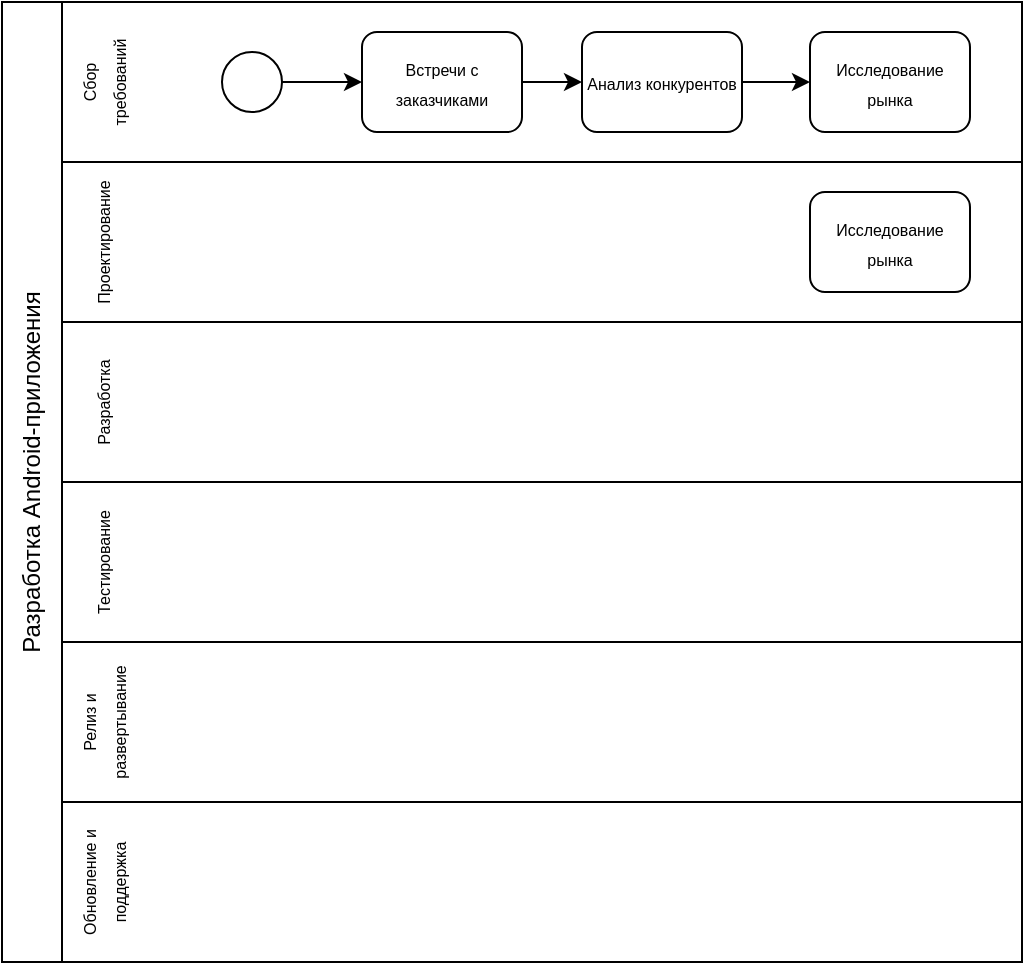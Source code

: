 <mxfile version="21.8.2" type="github">
  <diagram name="Страница — 1" id="Z_m3o4wePkWwNyeZPK6t">
    <mxGraphModel dx="553" dy="281" grid="1" gridSize="10" guides="1" tooltips="1" connect="1" arrows="1" fold="1" page="1" pageScale="1" pageWidth="827" pageHeight="1169" math="0" shadow="0">
      <root>
        <mxCell id="0" />
        <mxCell id="1" parent="0" />
        <mxCell id="gdUebejs4-BdiYwWdi0f-1" value="" style="rounded=0;whiteSpace=wrap;html=1;" vertex="1" parent="1">
          <mxGeometry x="40" y="40" width="480" height="80" as="geometry" />
        </mxCell>
        <mxCell id="gdUebejs4-BdiYwWdi0f-2" value="" style="rounded=0;whiteSpace=wrap;html=1;" vertex="1" parent="1">
          <mxGeometry x="40" y="120" width="480" height="80" as="geometry" />
        </mxCell>
        <mxCell id="gdUebejs4-BdiYwWdi0f-4" value="" style="rounded=0;whiteSpace=wrap;html=1;direction=south;" vertex="1" parent="1">
          <mxGeometry x="10" y="40" width="30" height="480" as="geometry" />
        </mxCell>
        <mxCell id="gdUebejs4-BdiYwWdi0f-5" value="Разработка Android-приложения" style="text;html=1;strokeColor=none;fillColor=none;align=center;verticalAlign=middle;whiteSpace=wrap;rounded=0;rotation=270;" vertex="1" parent="1">
          <mxGeometry x="-70" y="260" width="190" height="30" as="geometry" />
        </mxCell>
        <mxCell id="gdUebejs4-BdiYwWdi0f-8" value="" style="rounded=0;whiteSpace=wrap;html=1;" vertex="1" parent="1">
          <mxGeometry x="40" y="200" width="480" height="80" as="geometry" />
        </mxCell>
        <mxCell id="gdUebejs4-BdiYwWdi0f-9" value="" style="rounded=0;whiteSpace=wrap;html=1;" vertex="1" parent="1">
          <mxGeometry x="40" y="280" width="480" height="80" as="geometry" />
        </mxCell>
        <mxCell id="gdUebejs4-BdiYwWdi0f-10" value="" style="rounded=0;whiteSpace=wrap;html=1;" vertex="1" parent="1">
          <mxGeometry x="40" y="360" width="480" height="80" as="geometry" />
        </mxCell>
        <mxCell id="gdUebejs4-BdiYwWdi0f-11" value="" style="rounded=0;whiteSpace=wrap;html=1;" vertex="1" parent="1">
          <mxGeometry x="40" y="440" width="480" height="80" as="geometry" />
        </mxCell>
        <mxCell id="gdUebejs4-BdiYwWdi0f-12" value="&lt;font style=&quot;font-size: 8px;&quot;&gt;Проектирование&lt;/font&gt;" style="text;html=1;strokeColor=none;fillColor=none;align=center;verticalAlign=middle;whiteSpace=wrap;rounded=0;rotation=270;" vertex="1" parent="1">
          <mxGeometry x="30" y="145" width="60" height="30" as="geometry" />
        </mxCell>
        <mxCell id="gdUebejs4-BdiYwWdi0f-13" value="&lt;font style=&quot;font-size: 8px;&quot;&gt;Сбор требований&lt;/font&gt;" style="text;html=1;strokeColor=none;fillColor=none;align=center;verticalAlign=middle;whiteSpace=wrap;rounded=0;rotation=270;" vertex="1" parent="1">
          <mxGeometry x="30" y="65" width="60" height="30" as="geometry" />
        </mxCell>
        <mxCell id="gdUebejs4-BdiYwWdi0f-14" value="&lt;font style=&quot;font-size: 8px;&quot;&gt;Разработка&lt;/font&gt;" style="text;html=1;strokeColor=none;fillColor=none;align=center;verticalAlign=middle;whiteSpace=wrap;rounded=0;rotation=270;" vertex="1" parent="1">
          <mxGeometry x="30" y="225" width="60" height="30" as="geometry" />
        </mxCell>
        <mxCell id="gdUebejs4-BdiYwWdi0f-15" value="&lt;font style=&quot;font-size: 8px;&quot;&gt;Тестирование&lt;/font&gt;" style="text;html=1;strokeColor=none;fillColor=none;align=center;verticalAlign=middle;whiteSpace=wrap;rounded=0;rotation=270;" vertex="1" parent="1">
          <mxGeometry x="30" y="305" width="60" height="30" as="geometry" />
        </mxCell>
        <mxCell id="gdUebejs4-BdiYwWdi0f-16" value="&lt;font style=&quot;font-size: 8px;&quot;&gt;Релиз и развертывание&lt;/font&gt;" style="text;html=1;strokeColor=none;fillColor=none;align=center;verticalAlign=middle;whiteSpace=wrap;rounded=0;rotation=270;" vertex="1" parent="1">
          <mxGeometry x="30" y="385" width="60" height="30" as="geometry" />
        </mxCell>
        <mxCell id="gdUebejs4-BdiYwWdi0f-17" value="&lt;font style=&quot;font-size: 8px;&quot;&gt;Обновление и поддержка&lt;/font&gt;" style="text;html=1;strokeColor=none;fillColor=none;align=center;verticalAlign=middle;whiteSpace=wrap;rounded=0;rotation=270;" vertex="1" parent="1">
          <mxGeometry x="30" y="465" width="60" height="30" as="geometry" />
        </mxCell>
        <mxCell id="gdUebejs4-BdiYwWdi0f-18" value="" style="ellipse;whiteSpace=wrap;html=1;aspect=fixed;" vertex="1" parent="1">
          <mxGeometry x="120" y="65" width="30" height="30" as="geometry" />
        </mxCell>
        <mxCell id="gdUebejs4-BdiYwWdi0f-19" value="&lt;font style=&quot;font-size: 8px;&quot;&gt;Встречи с заказчиками&lt;/font&gt;" style="rounded=1;whiteSpace=wrap;html=1;" vertex="1" parent="1">
          <mxGeometry x="190" y="55" width="80" height="50" as="geometry" />
        </mxCell>
        <mxCell id="gdUebejs4-BdiYwWdi0f-20" value="" style="endArrow=classic;html=1;rounded=0;entryX=0;entryY=0.5;entryDx=0;entryDy=0;" edge="1" parent="1" target="gdUebejs4-BdiYwWdi0f-19">
          <mxGeometry width="50" height="50" relative="1" as="geometry">
            <mxPoint x="150" y="80" as="sourcePoint" />
            <mxPoint x="200" y="30" as="targetPoint" />
          </mxGeometry>
        </mxCell>
        <mxCell id="gdUebejs4-BdiYwWdi0f-21" value="&lt;font style=&quot;font-size: 8px;&quot;&gt;Анализ конкурентов&lt;/font&gt;" style="rounded=1;whiteSpace=wrap;html=1;" vertex="1" parent="1">
          <mxGeometry x="300" y="55" width="80" height="50" as="geometry" />
        </mxCell>
        <mxCell id="gdUebejs4-BdiYwWdi0f-22" value="&lt;font style=&quot;font-size: 8px;&quot;&gt;Исследование рынка&lt;/font&gt;" style="rounded=1;whiteSpace=wrap;html=1;" vertex="1" parent="1">
          <mxGeometry x="414" y="55" width="80" height="50" as="geometry" />
        </mxCell>
        <mxCell id="gdUebejs4-BdiYwWdi0f-23" value="" style="endArrow=classic;html=1;rounded=0;exitX=1;exitY=0.5;exitDx=0;exitDy=0;entryX=0;entryY=0.5;entryDx=0;entryDy=0;" edge="1" parent="1" source="gdUebejs4-BdiYwWdi0f-19" target="gdUebejs4-BdiYwWdi0f-21">
          <mxGeometry width="50" height="50" relative="1" as="geometry">
            <mxPoint x="270" y="120" as="sourcePoint" />
            <mxPoint x="320" y="70" as="targetPoint" />
          </mxGeometry>
        </mxCell>
        <mxCell id="gdUebejs4-BdiYwWdi0f-24" value="" style="endArrow=classic;html=1;rounded=0;exitX=1;exitY=0.5;exitDx=0;exitDy=0;entryX=0;entryY=0.5;entryDx=0;entryDy=0;" edge="1" parent="1" source="gdUebejs4-BdiYwWdi0f-21" target="gdUebejs4-BdiYwWdi0f-22">
          <mxGeometry width="50" height="50" relative="1" as="geometry">
            <mxPoint x="413.5" y="90" as="sourcePoint" />
            <mxPoint x="463.5" y="40" as="targetPoint" />
          </mxGeometry>
        </mxCell>
        <mxCell id="gdUebejs4-BdiYwWdi0f-25" value="&lt;font style=&quot;font-size: 8px;&quot;&gt;Исследование рынка&lt;/font&gt;" style="rounded=1;whiteSpace=wrap;html=1;" vertex="1" parent="1">
          <mxGeometry x="414" y="135" width="80" height="50" as="geometry" />
        </mxCell>
      </root>
    </mxGraphModel>
  </diagram>
</mxfile>
